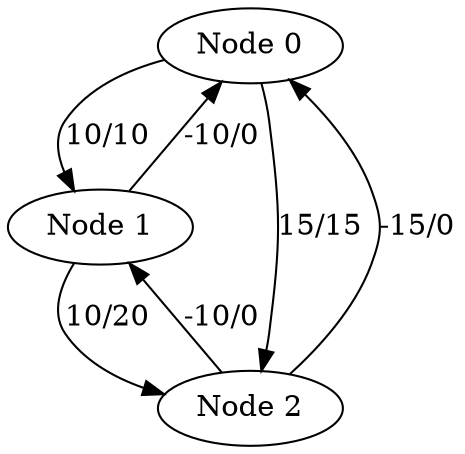 digraph G {
  0 [label="Node 0"];
  1 [label="Node 1"];
  2 [label="Node 2"];
  0 -> 1 [label="10/10"];
  0 -> 2 [label="15/15"];
  1 -> 0 [label="-10/0"];
  1 -> 2 [label="10/20"];
  2 -> 0 [label="-15/0"];
  2 -> 1 [label="-10/0"];
}
